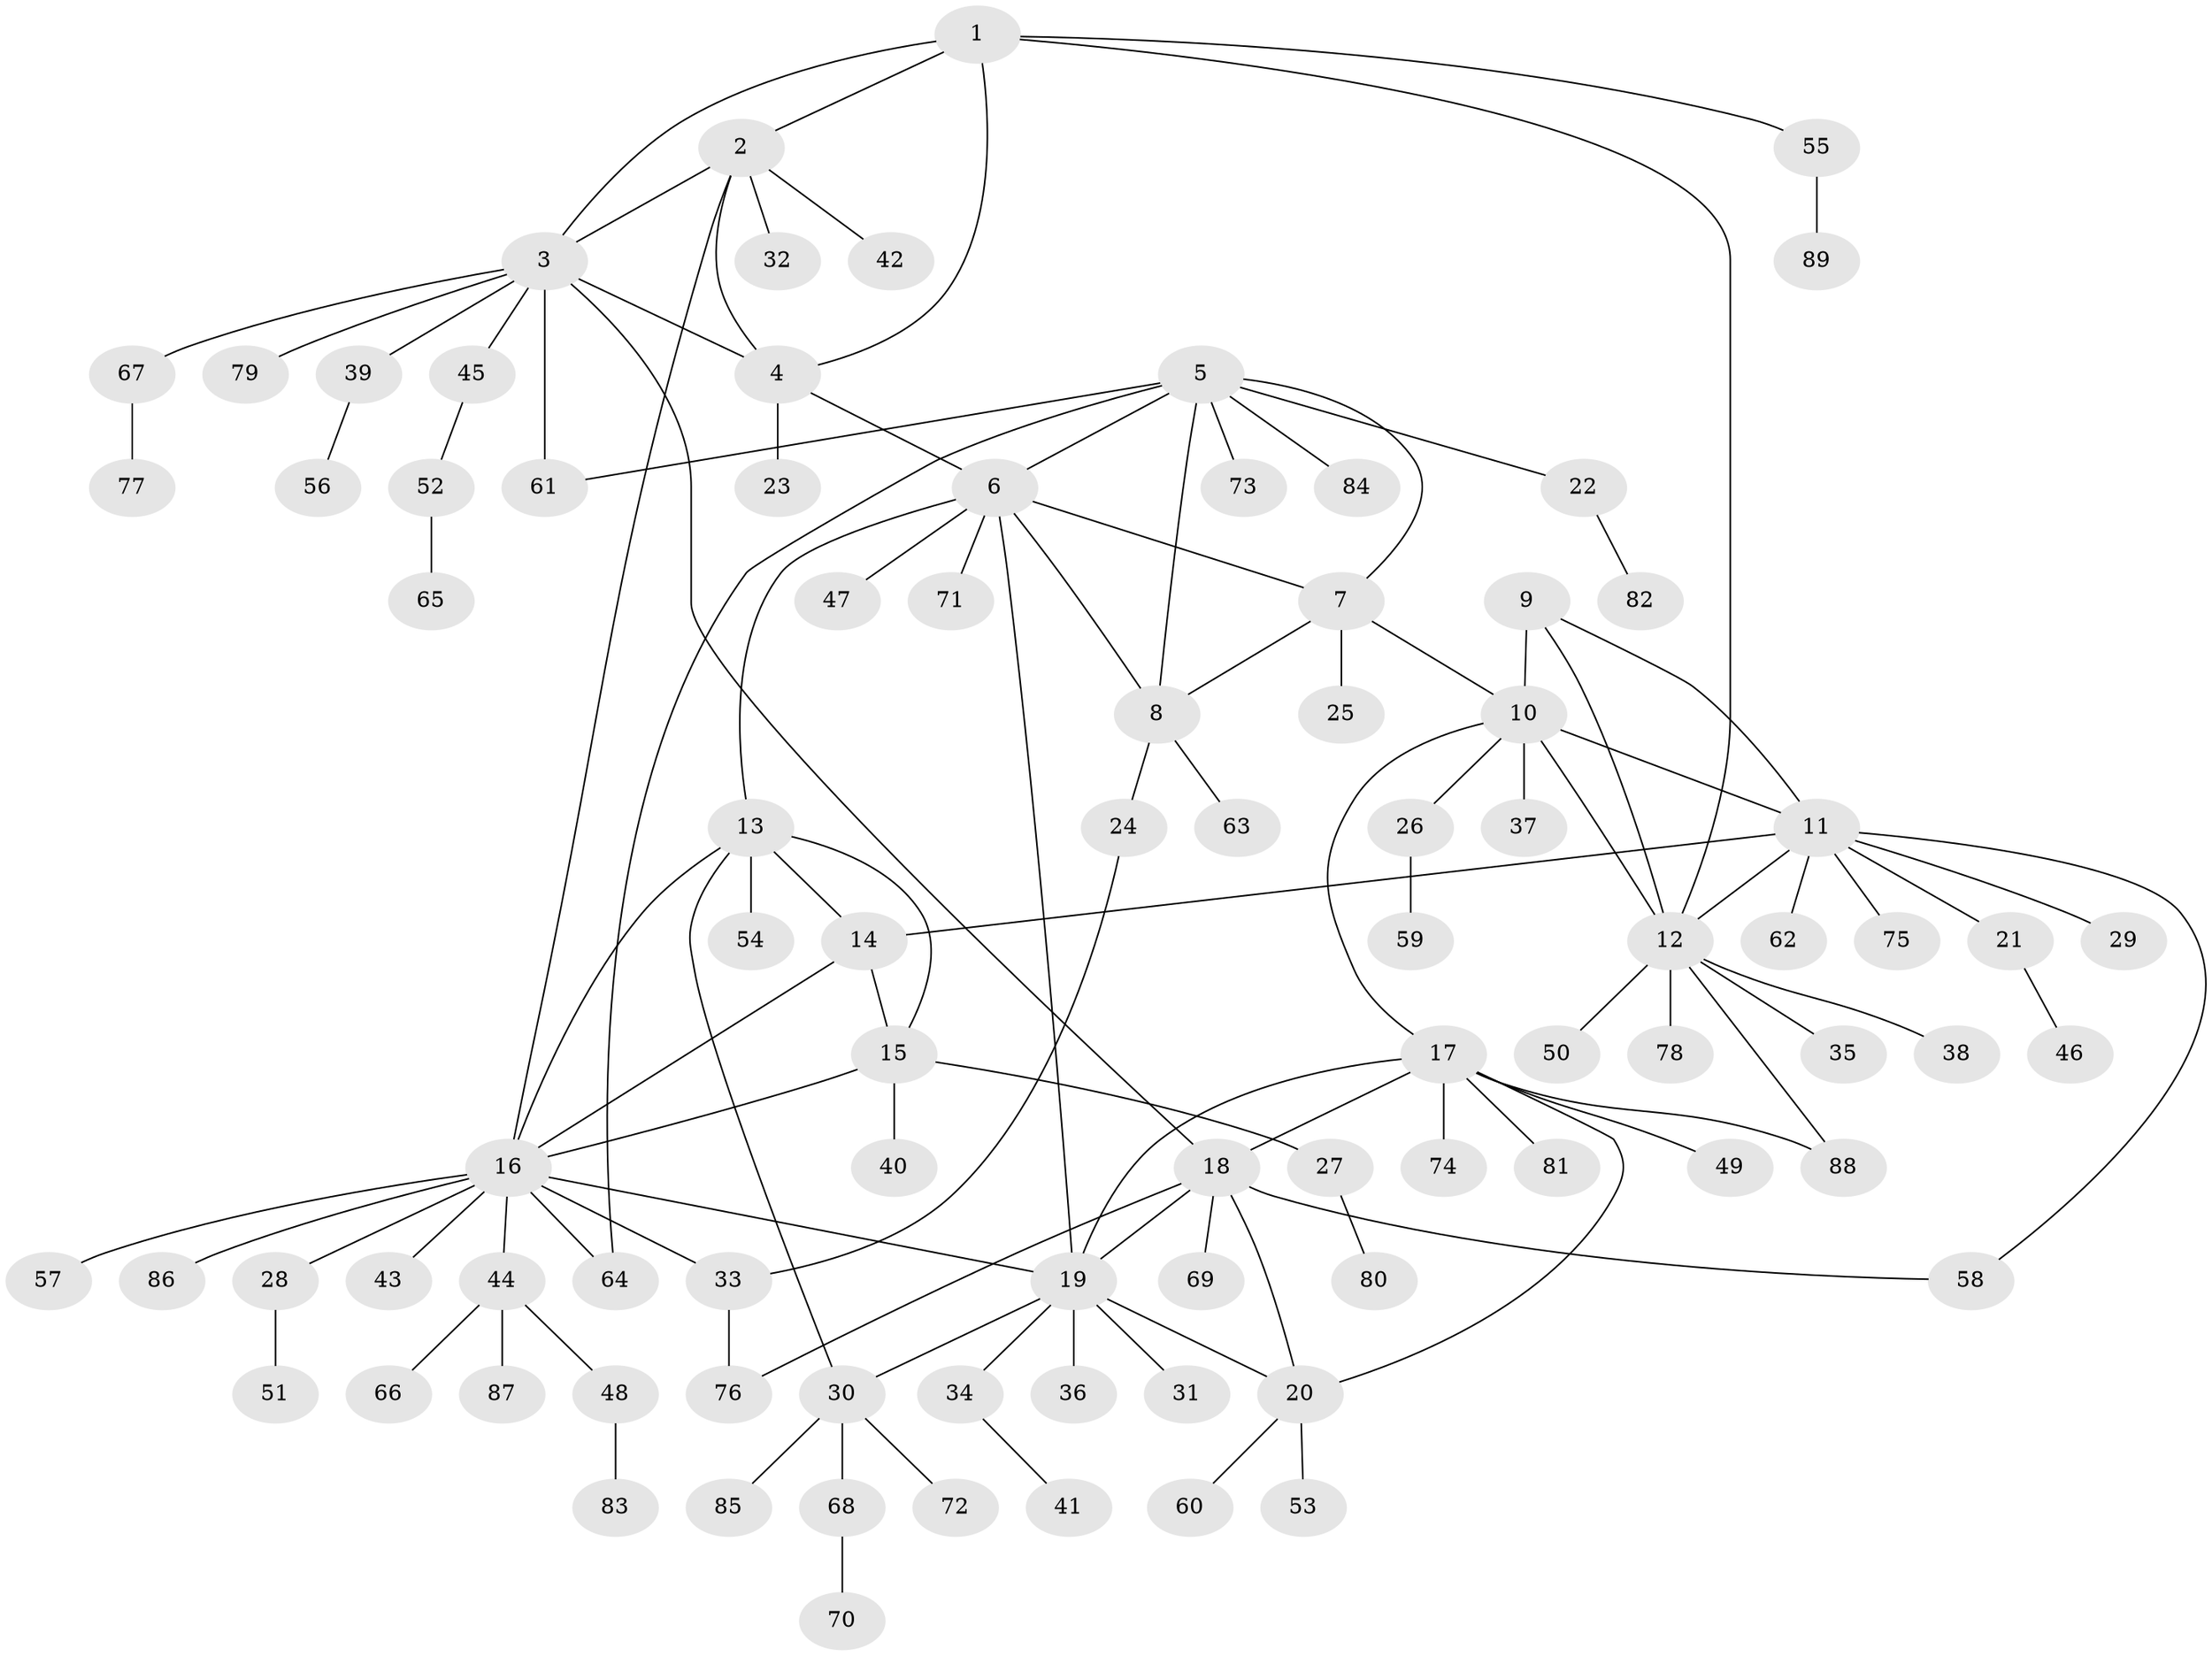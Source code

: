 // Generated by graph-tools (version 1.1) at 2025/54/03/09/25 04:54:07]
// undirected, 89 vertices, 116 edges
graph export_dot {
graph [start="1"]
  node [color=gray90,style=filled];
  1;
  2;
  3;
  4;
  5;
  6;
  7;
  8;
  9;
  10;
  11;
  12;
  13;
  14;
  15;
  16;
  17;
  18;
  19;
  20;
  21;
  22;
  23;
  24;
  25;
  26;
  27;
  28;
  29;
  30;
  31;
  32;
  33;
  34;
  35;
  36;
  37;
  38;
  39;
  40;
  41;
  42;
  43;
  44;
  45;
  46;
  47;
  48;
  49;
  50;
  51;
  52;
  53;
  54;
  55;
  56;
  57;
  58;
  59;
  60;
  61;
  62;
  63;
  64;
  65;
  66;
  67;
  68;
  69;
  70;
  71;
  72;
  73;
  74;
  75;
  76;
  77;
  78;
  79;
  80;
  81;
  82;
  83;
  84;
  85;
  86;
  87;
  88;
  89;
  1 -- 2;
  1 -- 3;
  1 -- 4;
  1 -- 12;
  1 -- 55;
  2 -- 3;
  2 -- 4;
  2 -- 16;
  2 -- 32;
  2 -- 42;
  3 -- 4;
  3 -- 18;
  3 -- 39;
  3 -- 45;
  3 -- 61;
  3 -- 67;
  3 -- 79;
  4 -- 6;
  4 -- 23;
  5 -- 6;
  5 -- 7;
  5 -- 8;
  5 -- 22;
  5 -- 61;
  5 -- 64;
  5 -- 73;
  5 -- 84;
  6 -- 7;
  6 -- 8;
  6 -- 13;
  6 -- 19;
  6 -- 47;
  6 -- 71;
  7 -- 8;
  7 -- 10;
  7 -- 25;
  8 -- 24;
  8 -- 63;
  9 -- 10;
  9 -- 11;
  9 -- 12;
  10 -- 11;
  10 -- 12;
  10 -- 17;
  10 -- 26;
  10 -- 37;
  11 -- 12;
  11 -- 14;
  11 -- 21;
  11 -- 29;
  11 -- 58;
  11 -- 62;
  11 -- 75;
  12 -- 35;
  12 -- 38;
  12 -- 50;
  12 -- 78;
  12 -- 88;
  13 -- 14;
  13 -- 15;
  13 -- 16;
  13 -- 30;
  13 -- 54;
  14 -- 15;
  14 -- 16;
  15 -- 16;
  15 -- 27;
  15 -- 40;
  16 -- 19;
  16 -- 28;
  16 -- 33;
  16 -- 43;
  16 -- 44;
  16 -- 57;
  16 -- 64;
  16 -- 86;
  17 -- 18;
  17 -- 19;
  17 -- 20;
  17 -- 49;
  17 -- 74;
  17 -- 81;
  17 -- 88;
  18 -- 19;
  18 -- 20;
  18 -- 58;
  18 -- 69;
  18 -- 76;
  19 -- 20;
  19 -- 30;
  19 -- 31;
  19 -- 34;
  19 -- 36;
  20 -- 53;
  20 -- 60;
  21 -- 46;
  22 -- 82;
  24 -- 33;
  26 -- 59;
  27 -- 80;
  28 -- 51;
  30 -- 68;
  30 -- 72;
  30 -- 85;
  33 -- 76;
  34 -- 41;
  39 -- 56;
  44 -- 48;
  44 -- 66;
  44 -- 87;
  45 -- 52;
  48 -- 83;
  52 -- 65;
  55 -- 89;
  67 -- 77;
  68 -- 70;
}

